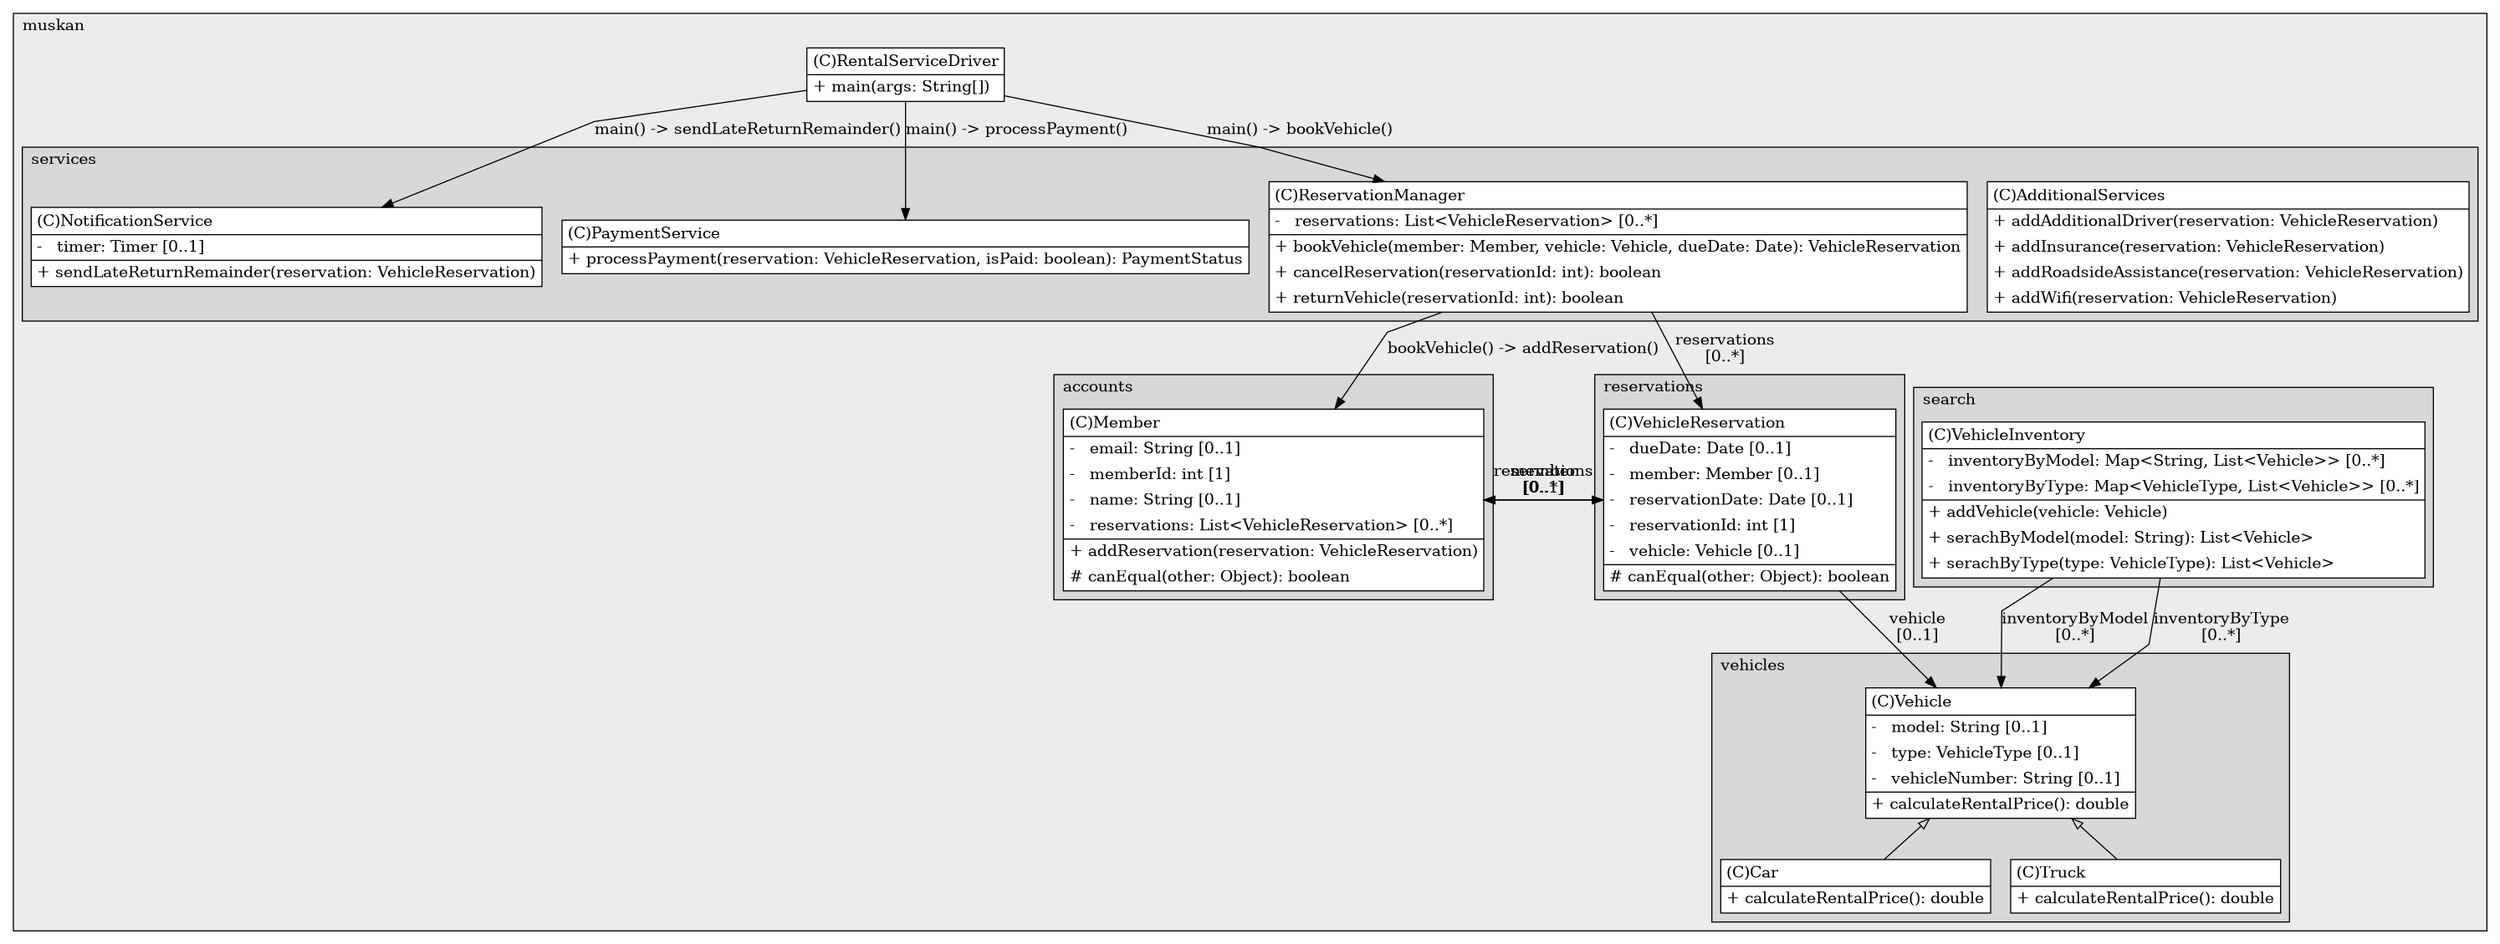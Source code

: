 @startuml

/' diagram meta data start
config=StructureConfiguration;
{
  "projectClassification": {
    "searchMode": "OpenProject", // OpenProject, AllProjects
    "includedProjects": "",
    "pathEndKeywords": "*.impl",
    "isClientPath": "",
    "isClientName": "",
    "isTestPath": "",
    "isTestName": "",
    "isMappingPath": "",
    "isMappingName": "",
    "isDataAccessPath": "",
    "isDataAccessName": "",
    "isDataStructurePath": "",
    "isDataStructureName": "",
    "isInterfaceStructuresPath": "",
    "isInterfaceStructuresName": "",
    "isEntryPointPath": "",
    "isEntryPointName": "",
    "treatFinalFieldsAsMandatory": false
  },
  "graphRestriction": {
    "classPackageExcludeFilter": "",
    "classPackageIncludeFilter": "",
    "classNameExcludeFilter": "",
    "classNameIncludeFilter": "",
    "methodNameExcludeFilter": "",
    "methodNameIncludeFilter": "",
    "removeByInheritance": "", // inheritance/annotation based filtering is done in a second step
    "removeByAnnotation": "",
    "removeByClassPackage": "", // cleanup the graph after inheritance/annotation based filtering is done
    "removeByClassName": "",
    "cutMappings": false,
    "cutEnum": true,
    "cutTests": true,
    "cutClient": true,
    "cutDataAccess": false,
    "cutInterfaceStructures": false,
    "cutDataStructures": false,
    "cutGetterAndSetter": true,
    "cutConstructors": true
  },
  "graphTraversal": {
    "forwardDepth": 6,
    "backwardDepth": 6,
    "classPackageExcludeFilter": "",
    "classPackageIncludeFilter": "",
    "classNameExcludeFilter": "",
    "classNameIncludeFilter": "",
    "methodNameExcludeFilter": "",
    "methodNameIncludeFilter": "",
    "hideMappings": false,
    "hideDataStructures": false,
    "hidePrivateMethods": true,
    "hideInterfaceCalls": true, // indirection: implementation -> interface (is hidden) -> implementation
    "onlyShowApplicationEntryPoints": false, // root node is included
    "useMethodCallsForStructureDiagram": "ForwardOnly" // ForwardOnly, BothDirections, No
  },
  "details": {
    "aggregation": "GroupByClass", // ByClass, GroupByClass, None
    "showClassGenericTypes": true,
    "showMethods": true,
    "showMethodParameterNames": true,
    "showMethodParameterTypes": true,
    "showMethodReturnType": true,
    "showPackageLevels": 2,
    "showDetailedClassStructure": true
  },
  "rootClass": "org.muskan.RentalServiceDriver",
  "extensionCallbackMethod": "" // qualified.class.name#methodName - signature: public static String method(String)
}
diagram meta data end '/



digraph g {
    rankdir="TB"
    splines=polyline
    

'nodes 
subgraph cluster_1062805971 { 
   	label=muskan
	labeljust=l
	fillcolor="#ececec"
	style=filled
   
   RentalServiceDriver1045385[
	label=<<TABLE BORDER="1" CELLBORDER="0" CELLPADDING="4" CELLSPACING="0">
<TR><TD ALIGN="LEFT" >(C)RentalServiceDriver</TD></TR>
<HR/>
<TR><TD ALIGN="LEFT" >+ main(args: String[])</TD></TR>
</TABLE>>
	style=filled
	margin=0
	shape=plaintext
	fillcolor="#FFFFFF"
];

subgraph cluster_1467354472 { 
   	label=vehicles
	labeljust=l
	fillcolor="#d8d8d8"
	style=filled
   
   Car165368414[
	label=<<TABLE BORDER="1" CELLBORDER="0" CELLPADDING="4" CELLSPACING="0">
<TR><TD ALIGN="LEFT" >(C)Car</TD></TR>
<HR/>
<TR><TD ALIGN="LEFT" >+ calculateRentalPrice(): double</TD></TR>
</TABLE>>
	style=filled
	margin=0
	shape=plaintext
	fillcolor="#FFFFFF"
];

Truck165368414[
	label=<<TABLE BORDER="1" CELLBORDER="0" CELLPADDING="4" CELLSPACING="0">
<TR><TD ALIGN="LEFT" >(C)Truck</TD></TR>
<HR/>
<TR><TD ALIGN="LEFT" >+ calculateRentalPrice(): double</TD></TR>
</TABLE>>
	style=filled
	margin=0
	shape=plaintext
	fillcolor="#FFFFFF"
];

Vehicle165368414[
	label=<<TABLE BORDER="1" CELLBORDER="0" CELLPADDING="4" CELLSPACING="0">
<TR><TD ALIGN="LEFT" >(C)Vehicle</TD></TR>
<HR/>
<TR><TD ALIGN="LEFT" >-   model: String [0..1]</TD></TR>
<TR><TD ALIGN="LEFT" >-   type: VehicleType [0..1]</TD></TR>
<TR><TD ALIGN="LEFT" >-   vehicleNumber: String [0..1]</TD></TR>
<HR/>
<TR><TD ALIGN="LEFT" >+ calculateRentalPrice(): double</TD></TR>
</TABLE>>
	style=filled
	margin=0
	shape=plaintext
	fillcolor="#FFFFFF"
];
} 

subgraph cluster_1610969735 { 
   	label=accounts
	labeljust=l
	fillcolor="#d8d8d8"
	style=filled
   
   Member308983677[
	label=<<TABLE BORDER="1" CELLBORDER="0" CELLPADDING="4" CELLSPACING="0">
<TR><TD ALIGN="LEFT" >(C)Member</TD></TR>
<HR/>
<TR><TD ALIGN="LEFT" >-   email: String [0..1]</TD></TR>
<TR><TD ALIGN="LEFT" >-   memberId: int [1]</TD></TR>
<TR><TD ALIGN="LEFT" >-   name: String [0..1]</TD></TR>
<TR><TD ALIGN="LEFT" >-   reservations: List&lt;VehicleReservation&gt; [0..*]</TD></TR>
<HR/>
<TR><TD ALIGN="LEFT" >+ addReservation(reservation: VehicleReservation)</TD></TR>
<TR><TD ALIGN="LEFT" ># canEqual(other: Object): boolean</TD></TR>
</TABLE>>
	style=filled
	margin=0
	shape=plaintext
	fillcolor="#FFFFFF"
];
} 

subgraph cluster_1723026360 { 
   	label=reservations
	labeljust=l
	fillcolor="#d8d8d8"
	style=filled
   
   VehicleReservation1559924286[
	label=<<TABLE BORDER="1" CELLBORDER="0" CELLPADDING="4" CELLSPACING="0">
<TR><TD ALIGN="LEFT" >(C)VehicleReservation</TD></TR>
<HR/>
<TR><TD ALIGN="LEFT" >-   dueDate: Date [0..1]</TD></TR>
<TR><TD ALIGN="LEFT" >-   member: Member [0..1]</TD></TR>
<TR><TD ALIGN="LEFT" >-   reservationDate: Date [0..1]</TD></TR>
<TR><TD ALIGN="LEFT" >-   reservationId: int [1]</TD></TR>
<TR><TD ALIGN="LEFT" >-   vehicle: Vehicle [0..1]</TD></TR>
<HR/>
<TR><TD ALIGN="LEFT" ># canEqual(other: Object): boolean</TD></TR>
</TABLE>>
	style=filled
	margin=0
	shape=plaintext
	fillcolor="#FFFFFF"
];
} 

subgraph cluster_728846473 { 
   	label=search
	labeljust=l
	fillcolor="#d8d8d8"
	style=filled
   
   VehicleInventory1429166847[
	label=<<TABLE BORDER="1" CELLBORDER="0" CELLPADDING="4" CELLSPACING="0">
<TR><TD ALIGN="LEFT" >(C)VehicleInventory</TD></TR>
<HR/>
<TR><TD ALIGN="LEFT" >-   inventoryByModel: Map&lt;String, List&lt;Vehicle&gt;&gt; [0..*]</TD></TR>
<TR><TD ALIGN="LEFT" >-   inventoryByType: Map&lt;VehicleType, List&lt;Vehicle&gt;&gt; [0..*]</TD></TR>
<HR/>
<TR><TD ALIGN="LEFT" >+ addVehicle(vehicle: Vehicle)</TD></TR>
<TR><TD ALIGN="LEFT" >+ serachByModel(model: String): List&lt;Vehicle&gt;</TD></TR>
<TR><TD ALIGN="LEFT" >+ serachByType(type: VehicleType): List&lt;Vehicle&gt;</TD></TR>
</TABLE>>
	style=filled
	margin=0
	shape=plaintext
	fillcolor="#FFFFFF"
];
} 

subgraph cluster_832358143 { 
   	label=services
	labeljust=l
	fillcolor="#d8d8d8"
	style=filled
   
   AdditionalServices469627915[
	label=<<TABLE BORDER="1" CELLBORDER="0" CELLPADDING="4" CELLSPACING="0">
<TR><TD ALIGN="LEFT" >(C)AdditionalServices</TD></TR>
<HR/>
<TR><TD ALIGN="LEFT" >+ addAdditionalDriver(reservation: VehicleReservation)</TD></TR>
<TR><TD ALIGN="LEFT" >+ addInsurance(reservation: VehicleReservation)</TD></TR>
<TR><TD ALIGN="LEFT" >+ addRoadsideAssistance(reservation: VehicleReservation)</TD></TR>
<TR><TD ALIGN="LEFT" >+ addWifi(reservation: VehicleReservation)</TD></TR>
</TABLE>>
	style=filled
	margin=0
	shape=plaintext
	fillcolor="#FFFFFF"
];

NotificationService469627915[
	label=<<TABLE BORDER="1" CELLBORDER="0" CELLPADDING="4" CELLSPACING="0">
<TR><TD ALIGN="LEFT" >(C)NotificationService</TD></TR>
<HR/>
<TR><TD ALIGN="LEFT" >-   timer: Timer [0..1]</TD></TR>
<HR/>
<TR><TD ALIGN="LEFT" >+ sendLateReturnRemainder(reservation: VehicleReservation)</TD></TR>
</TABLE>>
	style=filled
	margin=0
	shape=plaintext
	fillcolor="#FFFFFF"
];

PaymentService469627915[
	label=<<TABLE BORDER="1" CELLBORDER="0" CELLPADDING="4" CELLSPACING="0">
<TR><TD ALIGN="LEFT" >(C)PaymentService</TD></TR>
<HR/>
<TR><TD ALIGN="LEFT" >+ processPayment(reservation: VehicleReservation, isPaid: boolean): PaymentStatus</TD></TR>
</TABLE>>
	style=filled
	margin=0
	shape=plaintext
	fillcolor="#FFFFFF"
];

ReservationManager469627915[
	label=<<TABLE BORDER="1" CELLBORDER="0" CELLPADDING="4" CELLSPACING="0">
<TR><TD ALIGN="LEFT" >(C)ReservationManager</TD></TR>
<HR/>
<TR><TD ALIGN="LEFT" >-   reservations: List&lt;VehicleReservation&gt; [0..*]</TD></TR>
<HR/>
<TR><TD ALIGN="LEFT" >+ bookVehicle(member: Member, vehicle: Vehicle, dueDate: Date): VehicleReservation</TD></TR>
<TR><TD ALIGN="LEFT" >+ cancelReservation(reservationId: int): boolean</TD></TR>
<TR><TD ALIGN="LEFT" >+ returnVehicle(reservationId: int): boolean</TD></TR>
</TABLE>>
	style=filled
	margin=0
	shape=plaintext
	fillcolor="#FFFFFF"
];
} 
} 

'edges    
Member308983677 -> VehicleReservation1559924286[label="reservations
[0..*]"];
RentalServiceDriver1045385 -> NotificationService469627915[label="main() -> sendLateReturnRemainder()"];
RentalServiceDriver1045385 -> PaymentService469627915[label="main() -> processPayment()"];
RentalServiceDriver1045385 -> ReservationManager469627915[label="main() -> bookVehicle()"];
ReservationManager469627915 -> Member308983677[label="bookVehicle() -> addReservation()"];
ReservationManager469627915 -> VehicleReservation1559924286[label="reservations
[0..*]"];
Vehicle165368414 -> Car165368414[arrowhead=none, arrowtail=empty, dir=both];
Vehicle165368414 -> Truck165368414[arrowhead=none, arrowtail=empty, dir=both];
VehicleInventory1429166847 -> Vehicle165368414[label="inventoryByModel
[0..*]"];
VehicleInventory1429166847 -> Vehicle165368414[label="inventoryByType
[0..*]"];
VehicleReservation1559924286 -> Member308983677[label="member
[0..1]"];
VehicleReservation1559924286 -> Vehicle165368414[label="vehicle
[0..1]"];
    
}
@enduml